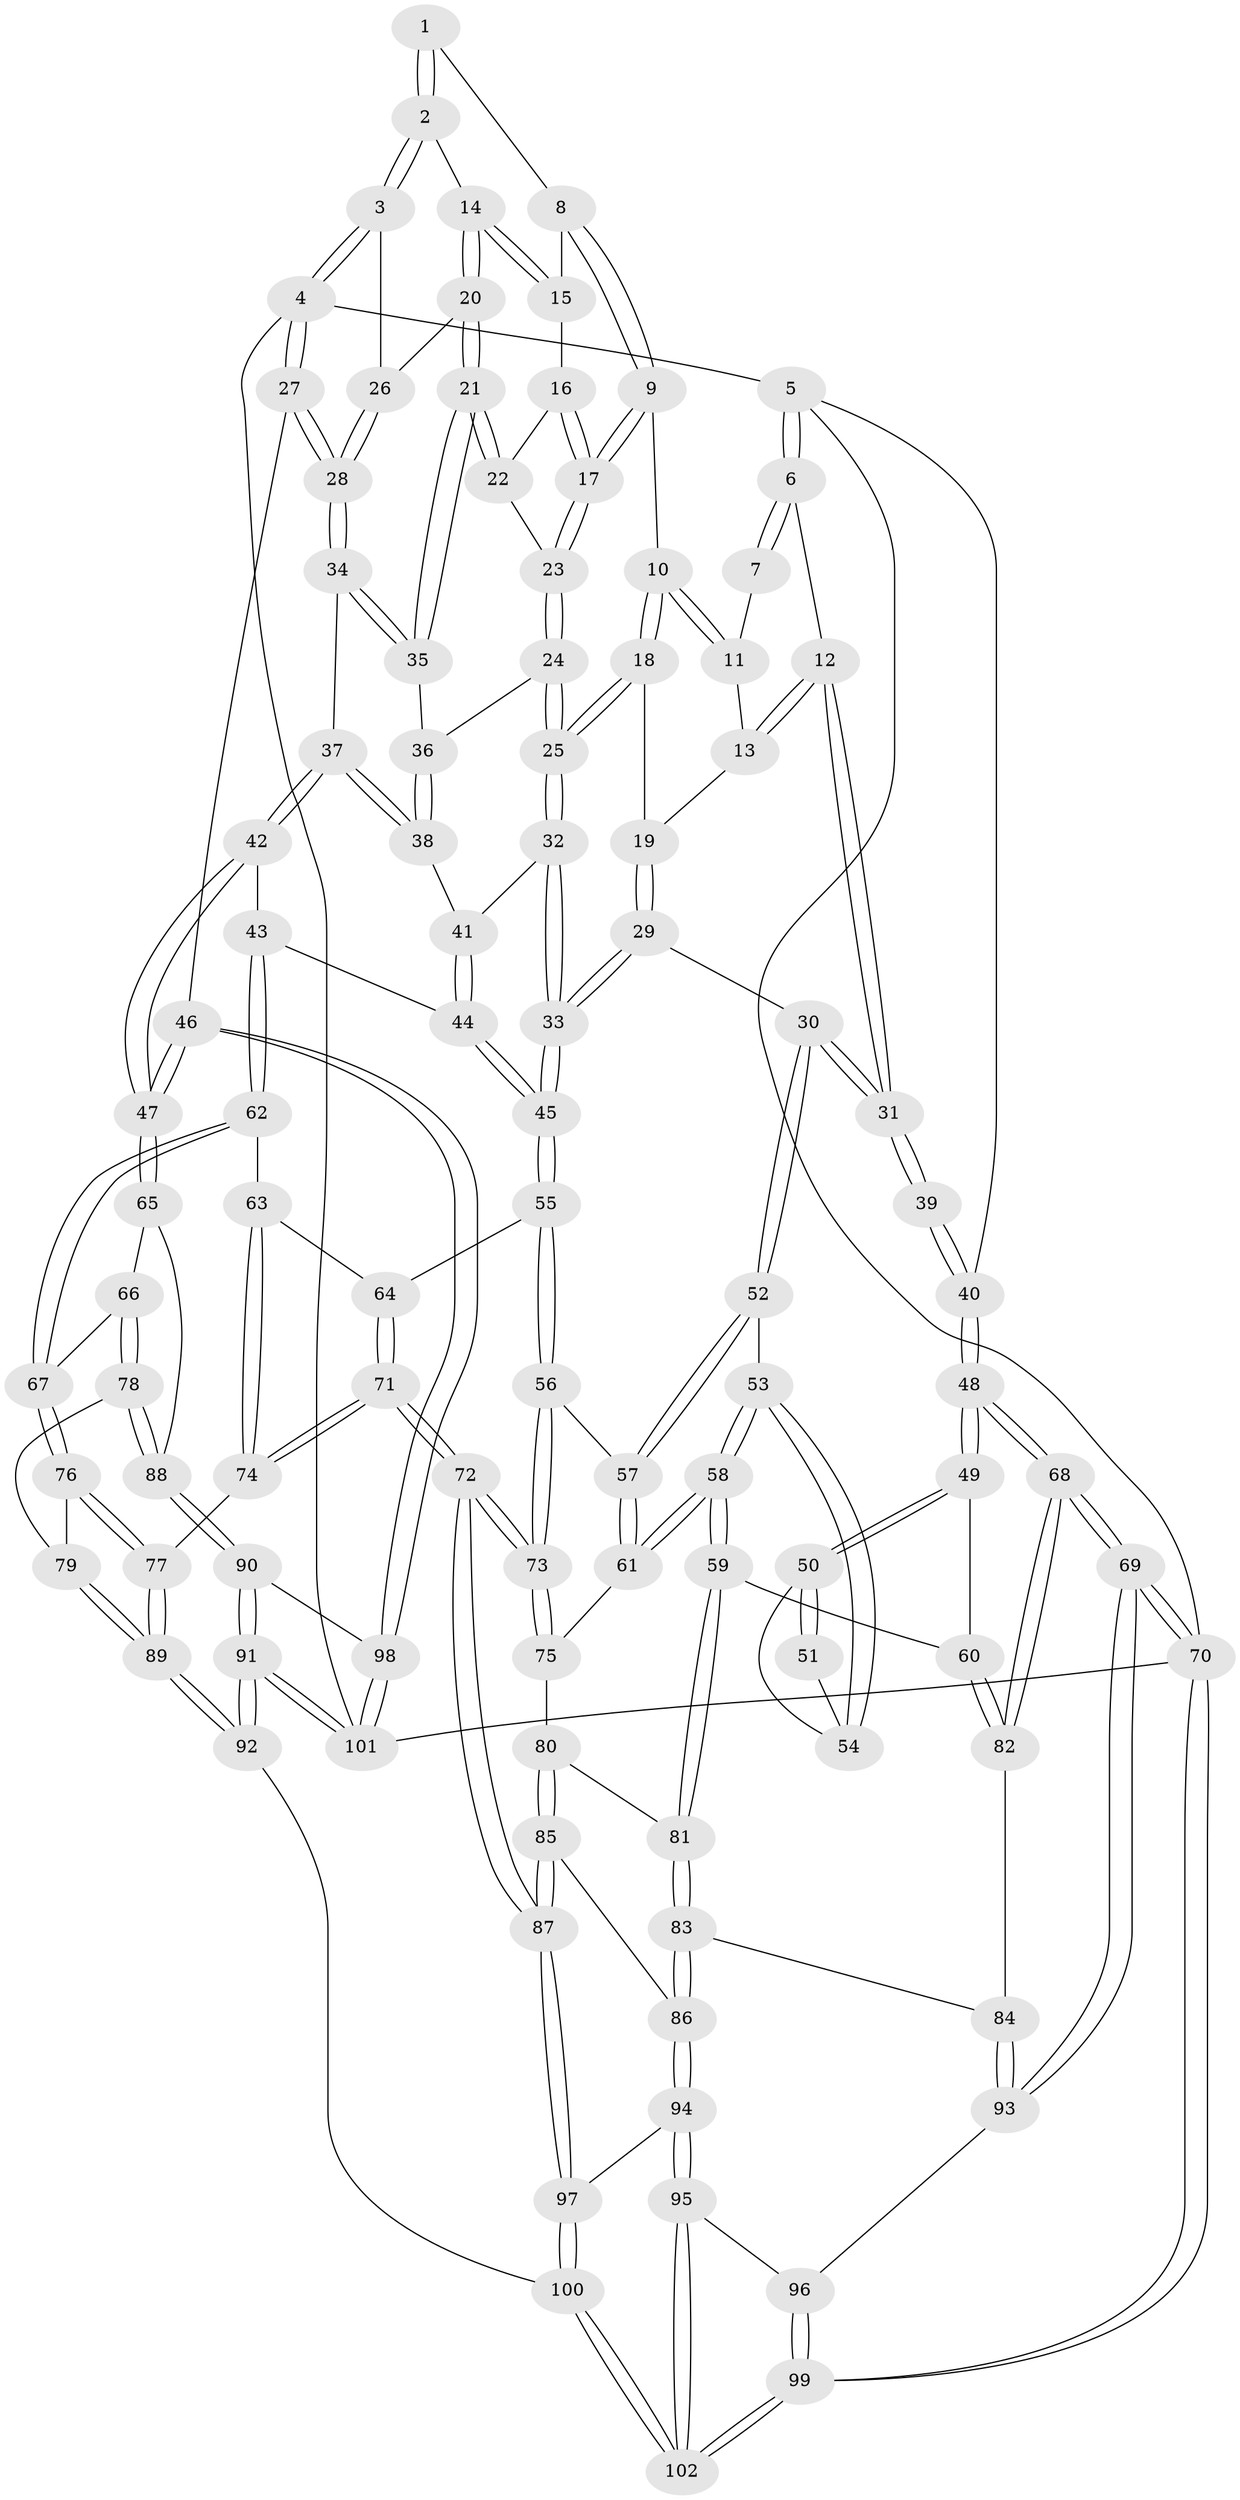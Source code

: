 // Generated by graph-tools (version 1.1) at 2025/11/02/27/25 16:11:59]
// undirected, 102 vertices, 252 edges
graph export_dot {
graph [start="1"]
  node [color=gray90,style=filled];
  1 [pos="+0.5937174801109965+0"];
  2 [pos="+0.9331768209296432+0"];
  3 [pos="+1+0"];
  4 [pos="+1+0"];
  5 [pos="+0+0"];
  6 [pos="+0+0"];
  7 [pos="+0.38387459103932003+0"];
  8 [pos="+0.5897473916645904+0.017951568195168195"];
  9 [pos="+0.5058364477124652+0.10299884013552749"];
  10 [pos="+0.43948092298406954+0.0711407549015019"];
  11 [pos="+0.38315218827661063+0"];
  12 [pos="+0.21378001189673543+0.12712732098776525"];
  13 [pos="+0.2879342609272+0.08273592735470764"];
  14 [pos="+0.792235230443046+0.058929796927033366"];
  15 [pos="+0.6338771642745598+0.0900957989826834"];
  16 [pos="+0.6296395929504048+0.10472931283349485"];
  17 [pos="+0.5517596520510517+0.19657319616235533"];
  18 [pos="+0.3916523042699597+0.13295660907448986"];
  19 [pos="+0.3824464189346456+0.1374561435551796"];
  20 [pos="+0.7947913399096704+0.16941921915366542"];
  21 [pos="+0.7876358844679919+0.19782958812140566"];
  22 [pos="+0.6987232073526187+0.17671471038207154"];
  23 [pos="+0.5512083175753777+0.21053502985311956"];
  24 [pos="+0.5407629886441165+0.2440742870015063"];
  25 [pos="+0.5294614699818214+0.2552012725191221"];
  26 [pos="+0.9197335250011304+0.15125250082117273"];
  27 [pos="+1+0.3472974278797597"];
  28 [pos="+1+0.34410036816652023"];
  29 [pos="+0.2903382824372358+0.33175881304523946"];
  30 [pos="+0.2473560675606358+0.3312222238632948"];
  31 [pos="+0.21538593321048954+0.31498327522437497"];
  32 [pos="+0.47808348570608344+0.33889629276454913"];
  33 [pos="+0.4337848493936613+0.38008132538640255"];
  34 [pos="+0.868617787748817+0.3149543527281575"];
  35 [pos="+0.788039958373822+0.20120462013550877"];
  36 [pos="+0.6753561774530744+0.2788144853905917"];
  37 [pos="+0.7943890105641863+0.39779113430784824"];
  38 [pos="+0.6868898411348764+0.3596296127511803"];
  39 [pos="+0.12899653473844894+0.32130785901072445"];
  40 [pos="+0+0.27040628463762095"];
  41 [pos="+0.6604386660751405+0.37648934220611885"];
  42 [pos="+0.7784115749787103+0.5000889886892141"];
  43 [pos="+0.7141677177870681+0.5264541951214963"];
  44 [pos="+0.6427502356173276+0.4835606009632306"];
  45 [pos="+0.4683438302588135+0.47899294586896857"];
  46 [pos="+1+0.6867194816467125"];
  47 [pos="+1+0.6829494075215649"];
  48 [pos="+0+0.5965698975513245"];
  49 [pos="+0+0.6021163765888881"];
  50 [pos="+0.06853799901331584+0.5449376050299364"];
  51 [pos="+0.10505189119490922+0.46063014530435464"];
  52 [pos="+0.22656434952484092+0.4877412417746972"];
  53 [pos="+0.1903198986683972+0.5495256398458893"];
  54 [pos="+0.15611370483081274+0.5428878701102586"];
  55 [pos="+0.46785017722691835+0.48275647531129157"];
  56 [pos="+0.37859582568478384+0.592201392800391"];
  57 [pos="+0.35023324771037195+0.5984384281257368"];
  58 [pos="+0.2003249602206655+0.6469858136124913"];
  59 [pos="+0.18767046290937253+0.6612589825680384"];
  60 [pos="+0.13483861869100588+0.6782288580946464"];
  61 [pos="+0.28774931440439155+0.6411489119298798"];
  62 [pos="+0.6787142431362518+0.6208824644730565"];
  63 [pos="+0.5890016805346375+0.620438764272134"];
  64 [pos="+0.5020590549910007+0.5390162236144573"];
  65 [pos="+0.8424110519398927+0.7440980045072552"];
  66 [pos="+0.7016683671503694+0.6412449373225262"];
  67 [pos="+0.6788886651632452+0.6212883975918922"];
  68 [pos="+0+0.9448321884017451"];
  69 [pos="+0+0.9764569842579134"];
  70 [pos="+0+1"];
  71 [pos="+0.4887371624966415+0.7924151444162688"];
  72 [pos="+0.4650611531808597+0.7969749601364283"];
  73 [pos="+0.43553690212595153+0.7406163389320657"];
  74 [pos="+0.512709866540801+0.7926609116289105"];
  75 [pos="+0.30354007293803803+0.6833429945680102"];
  76 [pos="+0.6133060491754798+0.7905429716178528"];
  77 [pos="+0.5189887880051582+0.7948428644509188"];
  78 [pos="+0.6809178302072059+0.8070712078163678"];
  79 [pos="+0.6578382174786249+0.8065057437166726"];
  80 [pos="+0.31009309192217405+0.7530604167309166"];
  81 [pos="+0.2261199914742773+0.7386869919767156"];
  82 [pos="+0.1070548327958922+0.7824740842011361"];
  83 [pos="+0.21333063413924686+0.8408403526308121"];
  84 [pos="+0.17196804605793425+0.8380919689839756"];
  85 [pos="+0.34058103825814945+0.7887305177764213"];
  86 [pos="+0.22157076095871628+0.8464823601183853"];
  87 [pos="+0.44508671150172274+0.8132357361732154"];
  88 [pos="+0.7631112798533584+0.8149090409924805"];
  89 [pos="+0.6384051317911139+1"];
  90 [pos="+0.7756998115253119+1"];
  91 [pos="+0.706724889824214+1"];
  92 [pos="+0.6747593901489733+1"];
  93 [pos="+0.13709394477258374+0.8825097455394325"];
  94 [pos="+0.24457163483941982+0.9023739408212641"];
  95 [pos="+0.2278517314854432+0.9945304624790691"];
  96 [pos="+0.13967833094480336+0.9035364434235771"];
  97 [pos="+0.41701079006869696+0.8891045328165121"];
  98 [pos="+1+0.741072782123207"];
  99 [pos="+0+1"];
  100 [pos="+0.4166520120303154+1"];
  101 [pos="+1+1"];
  102 [pos="+0.22218532879960418+1"];
  1 -- 2;
  1 -- 2;
  1 -- 8;
  2 -- 3;
  2 -- 3;
  2 -- 14;
  3 -- 4;
  3 -- 4;
  3 -- 26;
  4 -- 5;
  4 -- 27;
  4 -- 27;
  4 -- 101;
  5 -- 6;
  5 -- 6;
  5 -- 40;
  5 -- 70;
  6 -- 7;
  6 -- 7;
  6 -- 12;
  7 -- 11;
  8 -- 9;
  8 -- 9;
  8 -- 15;
  9 -- 10;
  9 -- 17;
  9 -- 17;
  10 -- 11;
  10 -- 11;
  10 -- 18;
  10 -- 18;
  11 -- 13;
  12 -- 13;
  12 -- 13;
  12 -- 31;
  12 -- 31;
  13 -- 19;
  14 -- 15;
  14 -- 15;
  14 -- 20;
  14 -- 20;
  15 -- 16;
  16 -- 17;
  16 -- 17;
  16 -- 22;
  17 -- 23;
  17 -- 23;
  18 -- 19;
  18 -- 25;
  18 -- 25;
  19 -- 29;
  19 -- 29;
  20 -- 21;
  20 -- 21;
  20 -- 26;
  21 -- 22;
  21 -- 22;
  21 -- 35;
  21 -- 35;
  22 -- 23;
  23 -- 24;
  23 -- 24;
  24 -- 25;
  24 -- 25;
  24 -- 36;
  25 -- 32;
  25 -- 32;
  26 -- 28;
  26 -- 28;
  27 -- 28;
  27 -- 28;
  27 -- 46;
  28 -- 34;
  28 -- 34;
  29 -- 30;
  29 -- 33;
  29 -- 33;
  30 -- 31;
  30 -- 31;
  30 -- 52;
  30 -- 52;
  31 -- 39;
  31 -- 39;
  32 -- 33;
  32 -- 33;
  32 -- 41;
  33 -- 45;
  33 -- 45;
  34 -- 35;
  34 -- 35;
  34 -- 37;
  35 -- 36;
  36 -- 38;
  36 -- 38;
  37 -- 38;
  37 -- 38;
  37 -- 42;
  37 -- 42;
  38 -- 41;
  39 -- 40;
  39 -- 40;
  40 -- 48;
  40 -- 48;
  41 -- 44;
  41 -- 44;
  42 -- 43;
  42 -- 47;
  42 -- 47;
  43 -- 44;
  43 -- 62;
  43 -- 62;
  44 -- 45;
  44 -- 45;
  45 -- 55;
  45 -- 55;
  46 -- 47;
  46 -- 47;
  46 -- 98;
  46 -- 98;
  47 -- 65;
  47 -- 65;
  48 -- 49;
  48 -- 49;
  48 -- 68;
  48 -- 68;
  49 -- 50;
  49 -- 50;
  49 -- 60;
  50 -- 51;
  50 -- 51;
  50 -- 54;
  51 -- 54;
  52 -- 53;
  52 -- 57;
  52 -- 57;
  53 -- 54;
  53 -- 54;
  53 -- 58;
  53 -- 58;
  55 -- 56;
  55 -- 56;
  55 -- 64;
  56 -- 57;
  56 -- 73;
  56 -- 73;
  57 -- 61;
  57 -- 61;
  58 -- 59;
  58 -- 59;
  58 -- 61;
  58 -- 61;
  59 -- 60;
  59 -- 81;
  59 -- 81;
  60 -- 82;
  60 -- 82;
  61 -- 75;
  62 -- 63;
  62 -- 67;
  62 -- 67;
  63 -- 64;
  63 -- 74;
  63 -- 74;
  64 -- 71;
  64 -- 71;
  65 -- 66;
  65 -- 88;
  66 -- 67;
  66 -- 78;
  66 -- 78;
  67 -- 76;
  67 -- 76;
  68 -- 69;
  68 -- 69;
  68 -- 82;
  68 -- 82;
  69 -- 70;
  69 -- 70;
  69 -- 93;
  69 -- 93;
  70 -- 99;
  70 -- 99;
  70 -- 101;
  71 -- 72;
  71 -- 72;
  71 -- 74;
  71 -- 74;
  72 -- 73;
  72 -- 73;
  72 -- 87;
  72 -- 87;
  73 -- 75;
  73 -- 75;
  74 -- 77;
  75 -- 80;
  76 -- 77;
  76 -- 77;
  76 -- 79;
  77 -- 89;
  77 -- 89;
  78 -- 79;
  78 -- 88;
  78 -- 88;
  79 -- 89;
  79 -- 89;
  80 -- 81;
  80 -- 85;
  80 -- 85;
  81 -- 83;
  81 -- 83;
  82 -- 84;
  83 -- 84;
  83 -- 86;
  83 -- 86;
  84 -- 93;
  84 -- 93;
  85 -- 86;
  85 -- 87;
  85 -- 87;
  86 -- 94;
  86 -- 94;
  87 -- 97;
  87 -- 97;
  88 -- 90;
  88 -- 90;
  89 -- 92;
  89 -- 92;
  90 -- 91;
  90 -- 91;
  90 -- 98;
  91 -- 92;
  91 -- 92;
  91 -- 101;
  91 -- 101;
  92 -- 100;
  93 -- 96;
  94 -- 95;
  94 -- 95;
  94 -- 97;
  95 -- 96;
  95 -- 102;
  95 -- 102;
  96 -- 99;
  96 -- 99;
  97 -- 100;
  97 -- 100;
  98 -- 101;
  98 -- 101;
  99 -- 102;
  99 -- 102;
  100 -- 102;
  100 -- 102;
}
